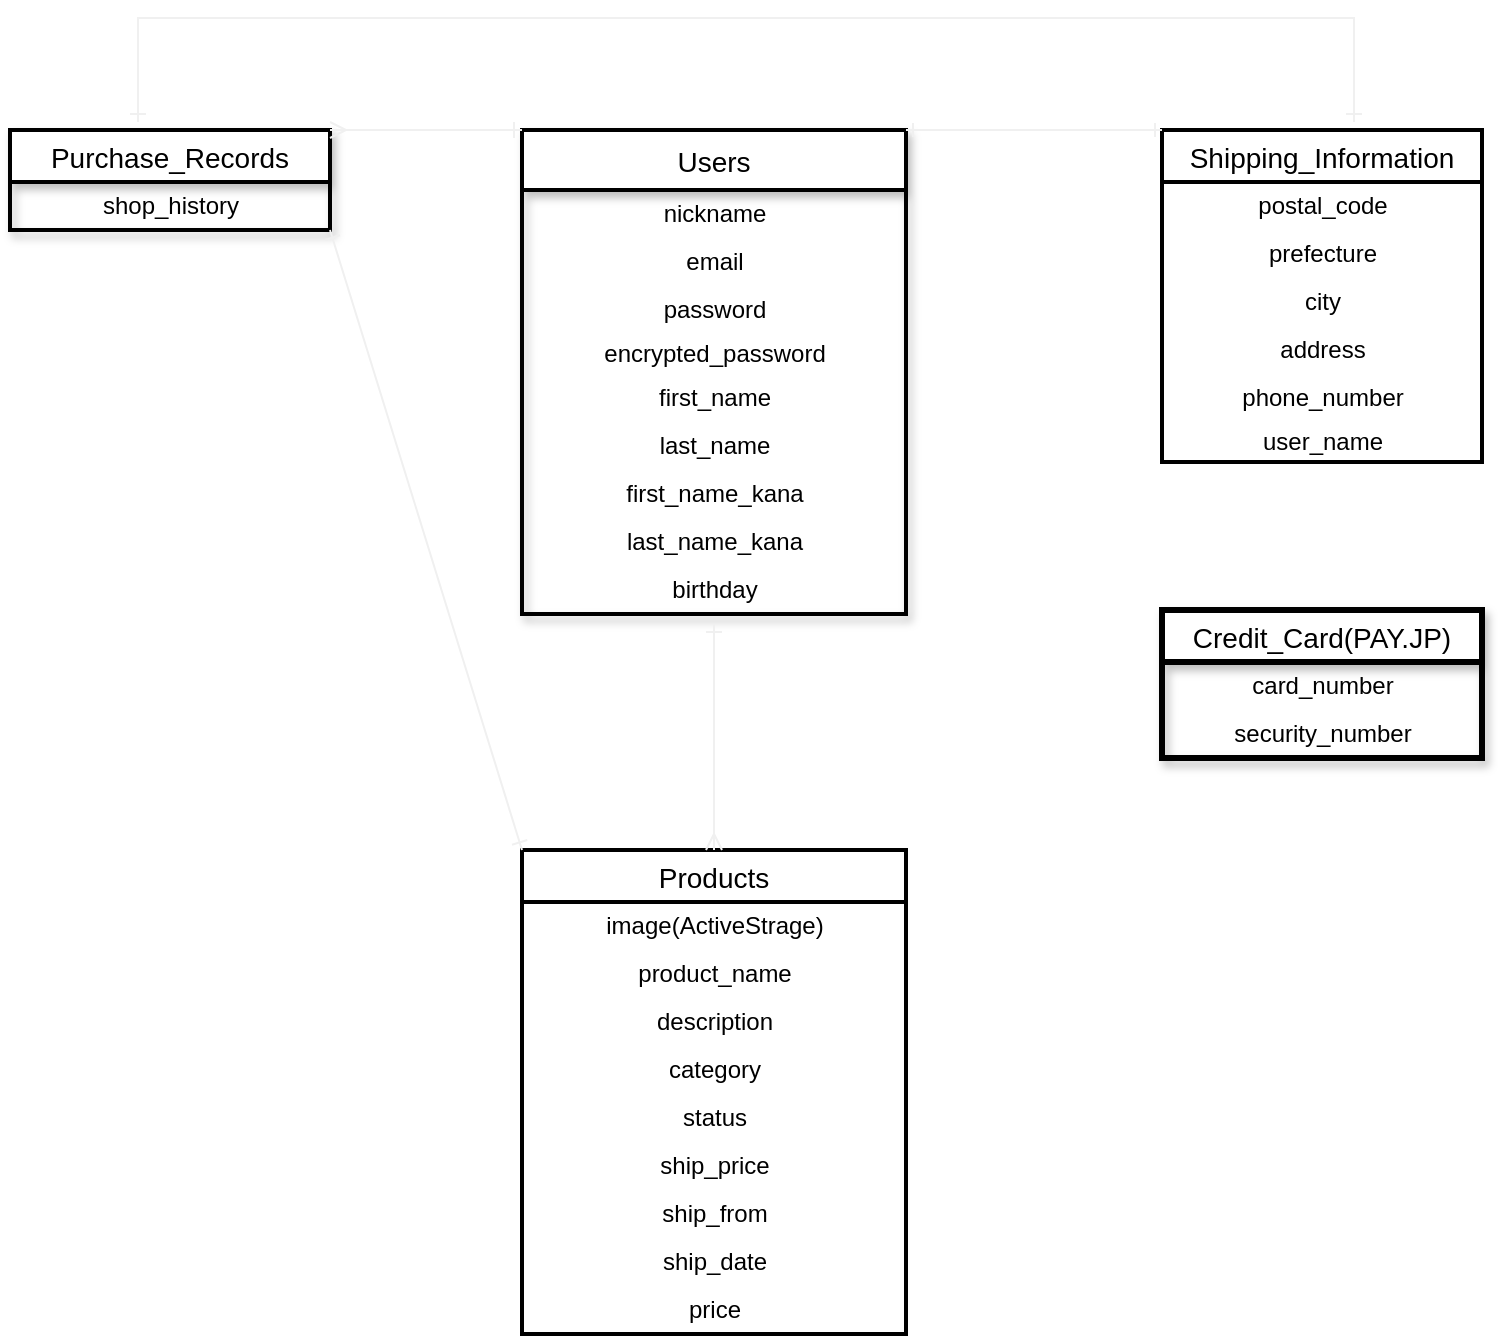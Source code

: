 <mxfile>
    <diagram id="_JpbkCh1GY9CT89l-AS3" name="ページ1">
        <mxGraphModel dx="1273" dy="550" grid="1" gridSize="8" guides="1" tooltips="1" connect="1" arrows="1" fold="1" page="1" pageScale="1" pageWidth="827" pageHeight="1169" math="0" shadow="0">
            <root>
                <mxCell id="0"/>
                <mxCell id="1" parent="0"/>
                <mxCell id="2" value="Users" style="swimlane;fontStyle=0;childLayout=stackLayout;horizontal=1;startSize=30;horizontalStack=0;resizeParent=1;resizeParentMax=0;resizeLast=0;collapsible=1;marginBottom=0;align=center;fontSize=14;shadow=1;strokeWidth=2;perimeterSpacing=0;" vertex="1" parent="1">
                    <mxGeometry x="-96" y="280" width="192" height="242" as="geometry"/>
                </mxCell>
                <mxCell id="17" value="nickname" style="text;html=1;align=center;verticalAlign=middle;resizable=0;points=[];autosize=1;" vertex="1" parent="2">
                    <mxGeometry y="30" width="192" height="24" as="geometry"/>
                </mxCell>
                <mxCell id="20" value="email" style="text;html=1;align=center;verticalAlign=middle;resizable=0;points=[];autosize=1;" vertex="1" parent="2">
                    <mxGeometry y="54" width="192" height="24" as="geometry"/>
                </mxCell>
                <mxCell id="82" value="password" style="text;html=1;align=center;verticalAlign=middle;resizable=0;points=[];autosize=1;" vertex="1" parent="2">
                    <mxGeometry y="78" width="192" height="24" as="geometry"/>
                </mxCell>
                <mxCell id="29" value="encrypted_password" style="text;html=1;align=center;verticalAlign=middle;resizable=0;points=[];autosize=1;rotation=0;" vertex="1" parent="2">
                    <mxGeometry y="102" width="192" height="20" as="geometry"/>
                </mxCell>
                <mxCell id="85" value="first_name" style="text;html=1;align=center;verticalAlign=middle;resizable=0;points=[];autosize=1;rotation=0;" vertex="1" parent="2">
                    <mxGeometry y="122" width="192" height="24" as="geometry"/>
                </mxCell>
                <mxCell id="89" value="last_name" style="text;html=1;align=center;verticalAlign=middle;resizable=0;points=[];autosize=1;rotation=0;" vertex="1" parent="2">
                    <mxGeometry y="146" width="192" height="24" as="geometry"/>
                </mxCell>
                <mxCell id="90" value="first_name_kana" style="text;html=1;align=center;verticalAlign=middle;resizable=0;points=[];autosize=1;rotation=0;" vertex="1" parent="2">
                    <mxGeometry y="170" width="192" height="24" as="geometry"/>
                </mxCell>
                <mxCell id="91" value="last_name_kana" style="text;html=1;align=center;verticalAlign=middle;resizable=0;points=[];autosize=1;rotation=0;" vertex="1" parent="2">
                    <mxGeometry y="194" width="192" height="24" as="geometry"/>
                </mxCell>
                <mxCell id="92" value="birthday" style="text;html=1;align=center;verticalAlign=middle;resizable=0;points=[];autosize=1;rotation=0;" vertex="1" parent="2">
                    <mxGeometry y="218" width="192" height="24" as="geometry"/>
                </mxCell>
                <mxCell id="6" value="Products" style="swimlane;fontStyle=0;childLayout=stackLayout;horizontal=1;startSize=26;horizontalStack=0;resizeParent=1;resizeParentMax=0;resizeLast=0;collapsible=1;marginBottom=0;align=center;fontSize=14;strokeWidth=2;" vertex="1" parent="1">
                    <mxGeometry x="-96" y="640" width="192" height="242" as="geometry"/>
                </mxCell>
                <mxCell id="41" value="image(ActiveStrage)" style="text;html=1;align=center;verticalAlign=middle;resizable=0;points=[];autosize=1;" vertex="1" parent="6">
                    <mxGeometry y="26" width="192" height="24" as="geometry"/>
                </mxCell>
                <mxCell id="38" value="product_name" style="text;html=1;align=center;verticalAlign=middle;resizable=0;points=[];autosize=1;" vertex="1" parent="6">
                    <mxGeometry y="50" width="192" height="24" as="geometry"/>
                </mxCell>
                <mxCell id="37" value="description" style="text;html=1;align=center;verticalAlign=middle;resizable=0;points=[];autosize=1;" vertex="1" parent="6">
                    <mxGeometry y="74" width="192" height="24" as="geometry"/>
                </mxCell>
                <mxCell id="36" value="category" style="text;html=1;align=center;verticalAlign=middle;resizable=0;points=[];autosize=1;" vertex="1" parent="6">
                    <mxGeometry y="98" width="192" height="24" as="geometry"/>
                </mxCell>
                <mxCell id="40" value="status" style="text;html=1;align=center;verticalAlign=middle;resizable=0;points=[];autosize=1;" vertex="1" parent="6">
                    <mxGeometry y="122" width="192" height="24" as="geometry"/>
                </mxCell>
                <mxCell id="42" value="ship_price" style="text;html=1;align=center;verticalAlign=middle;resizable=0;points=[];autosize=1;" vertex="1" parent="6">
                    <mxGeometry y="146" width="192" height="24" as="geometry"/>
                </mxCell>
                <mxCell id="44" value="ship_from" style="text;html=1;align=center;verticalAlign=middle;resizable=0;points=[];autosize=1;" vertex="1" parent="6">
                    <mxGeometry y="170" width="192" height="24" as="geometry"/>
                </mxCell>
                <mxCell id="93" value="ship_date" style="text;html=1;align=center;verticalAlign=middle;resizable=0;points=[];autosize=1;" vertex="1" parent="6">
                    <mxGeometry y="194" width="192" height="24" as="geometry"/>
                </mxCell>
                <mxCell id="94" value="&lt;div&gt;&lt;span&gt;price&lt;/span&gt;&lt;/div&gt;" style="text;html=1;align=center;verticalAlign=middle;resizable=0;points=[];autosize=1;" vertex="1" parent="6">
                    <mxGeometry y="218" width="192" height="24" as="geometry"/>
                </mxCell>
                <mxCell id="10" value="Shipping_Information" style="swimlane;fontStyle=0;childLayout=stackLayout;horizontal=1;startSize=26;horizontalStack=0;resizeParent=1;resizeParentMax=0;resizeLast=0;collapsible=1;marginBottom=0;align=center;fontSize=14;strokeWidth=2;" vertex="1" parent="1">
                    <mxGeometry x="224" y="280" width="160" height="166" as="geometry"/>
                </mxCell>
                <mxCell id="43" value="postal_code" style="text;html=1;align=center;verticalAlign=middle;resizable=0;points=[];autosize=1;" vertex="1" parent="10">
                    <mxGeometry y="26" width="160" height="24" as="geometry"/>
                </mxCell>
                <mxCell id="46" value="prefecture" style="text;html=1;align=center;verticalAlign=middle;resizable=0;points=[];autosize=1;" vertex="1" parent="10">
                    <mxGeometry y="50" width="160" height="24" as="geometry"/>
                </mxCell>
                <mxCell id="47" value="city" style="text;html=1;align=center;verticalAlign=middle;resizable=0;points=[];autosize=1;" vertex="1" parent="10">
                    <mxGeometry y="74" width="160" height="24" as="geometry"/>
                </mxCell>
                <mxCell id="48" value="address" style="text;html=1;align=center;verticalAlign=middle;resizable=0;points=[];autosize=1;" vertex="1" parent="10">
                    <mxGeometry y="98" width="160" height="24" as="geometry"/>
                </mxCell>
                <mxCell id="49" value="phone_number" style="text;html=1;align=center;verticalAlign=middle;resizable=0;points=[];autosize=1;strokeWidth=1;" vertex="1" parent="10">
                    <mxGeometry y="122" width="160" height="24" as="geometry"/>
                </mxCell>
                <mxCell id="50" value="user_name" style="text;html=1;align=center;verticalAlign=middle;resizable=0;points=[];autosize=1;" vertex="1" parent="10">
                    <mxGeometry y="146" width="160" height="20" as="geometry"/>
                </mxCell>
                <mxCell id="60" value="" style="endArrow=ERone;html=1;rounded=0;strokeColor=#f0f0f0;strokeWidth=1;startArrow=ERone;startFill=0;endFill=0;endSize=5;startSize=5;entryX=0;entryY=0;entryDx=0;entryDy=0;exitX=1;exitY=0;exitDx=0;exitDy=0;" edge="1" parent="1" source="2" target="10">
                    <mxGeometry relative="1" as="geometry">
                        <mxPoint x="99" y="343" as="sourcePoint"/>
                        <mxPoint x="208" y="343" as="targetPoint"/>
                        <Array as="points"/>
                    </mxGeometry>
                </mxCell>
                <mxCell id="61" value="" style="endArrow=ERmany;html=1;rounded=0;strokeColor=#f0f0f0;strokeWidth=1;entryX=0.5;entryY=0;entryDx=0;entryDy=0;startArrow=ERone;startFill=0;endFill=0;exitX=0.5;exitY=1.208;exitDx=0;exitDy=0;exitPerimeter=0;" edge="1" parent="1" source="92" target="6">
                    <mxGeometry relative="1" as="geometry">
                        <mxPoint y="568" as="sourcePoint"/>
                        <mxPoint y="504" as="targetPoint"/>
                        <Array as="points">
                            <mxPoint y="592"/>
                        </Array>
                    </mxGeometry>
                </mxCell>
                <mxCell id="64" value="Purchase_Records" style="swimlane;fontStyle=0;childLayout=stackLayout;horizontal=1;startSize=26;horizontalStack=0;resizeParent=1;resizeParentMax=0;resizeLast=0;collapsible=1;marginBottom=0;align=center;fontSize=14;shadow=1;strokeWidth=2;" vertex="1" parent="1">
                    <mxGeometry x="-352" y="280" width="160" height="50" as="geometry"/>
                </mxCell>
                <mxCell id="69" value="shop_history" style="text;html=1;align=center;verticalAlign=middle;resizable=0;points=[];autosize=1;" vertex="1" parent="64">
                    <mxGeometry y="26" width="160" height="24" as="geometry"/>
                </mxCell>
                <mxCell id="72" value="" style="endArrow=ERone;html=1;rounded=0;strokeColor=#f0f0f0;strokeWidth=1;exitX=1;exitY=0;exitDx=0;exitDy=0;startArrow=ERmany;startFill=0;endFill=0;entryX=0;entryY=0;entryDx=0;entryDy=0;" edge="1" parent="1" source="64" target="2">
                    <mxGeometry relative="1" as="geometry">
                        <mxPoint x="-168" y="328" as="sourcePoint"/>
                        <mxPoint x="-96" y="328" as="targetPoint"/>
                        <Array as="points">
                            <mxPoint x="-144" y="280"/>
                        </Array>
                    </mxGeometry>
                </mxCell>
                <mxCell id="76" value="Credit_Card(PAY.JP)" style="swimlane;fontStyle=0;childLayout=stackLayout;horizontal=1;startSize=26;horizontalStack=0;resizeParent=1;resizeParentMax=0;resizeLast=0;collapsible=1;marginBottom=0;align=center;fontSize=14;shadow=1;strokeWidth=3;" vertex="1" parent="1">
                    <mxGeometry x="224" y="520" width="160" height="74" as="geometry"/>
                </mxCell>
                <mxCell id="74" value="card_number" style="text;html=1;align=center;verticalAlign=middle;resizable=0;points=[];autosize=1;" vertex="1" parent="76">
                    <mxGeometry y="26" width="160" height="24" as="geometry"/>
                </mxCell>
                <mxCell id="75" value="security_number" style="text;html=1;align=center;verticalAlign=middle;resizable=0;points=[];autosize=1;" vertex="1" parent="76">
                    <mxGeometry y="50" width="160" height="24" as="geometry"/>
                </mxCell>
                <mxCell id="80" value="" style="endArrow=ERone;html=1;rounded=0;strokeColor=#f0f0f0;strokeWidth=1;exitX=0;exitY=0;exitDx=0;exitDy=0;entryX=1;entryY=1;entryDx=0;entryDy=0;startArrow=ERone;startFill=0;endFill=0;" edge="1" parent="1" source="6" target="64">
                    <mxGeometry relative="1" as="geometry">
                        <mxPoint x="-96" y="504" as="sourcePoint"/>
                        <mxPoint x="264" y="480" as="targetPoint"/>
                        <Array as="points"/>
                    </mxGeometry>
                </mxCell>
                <mxCell id="81" value="" style="endArrow=ERone;html=1;rounded=0;strokeColor=#f0f0f0;strokeWidth=1;exitX=0.4;exitY=-0.08;exitDx=0;exitDy=0;exitPerimeter=0;startArrow=ERone;startFill=0;endFill=0;" edge="1" parent="1" source="64">
                    <mxGeometry relative="1" as="geometry">
                        <mxPoint x="-288" y="224" as="sourcePoint"/>
                        <mxPoint x="320" y="276" as="targetPoint"/>
                        <Array as="points">
                            <mxPoint x="-288" y="224"/>
                            <mxPoint y="224"/>
                            <mxPoint x="320" y="224"/>
                        </Array>
                    </mxGeometry>
                </mxCell>
            </root>
        </mxGraphModel>
    </diagram>
</mxfile>